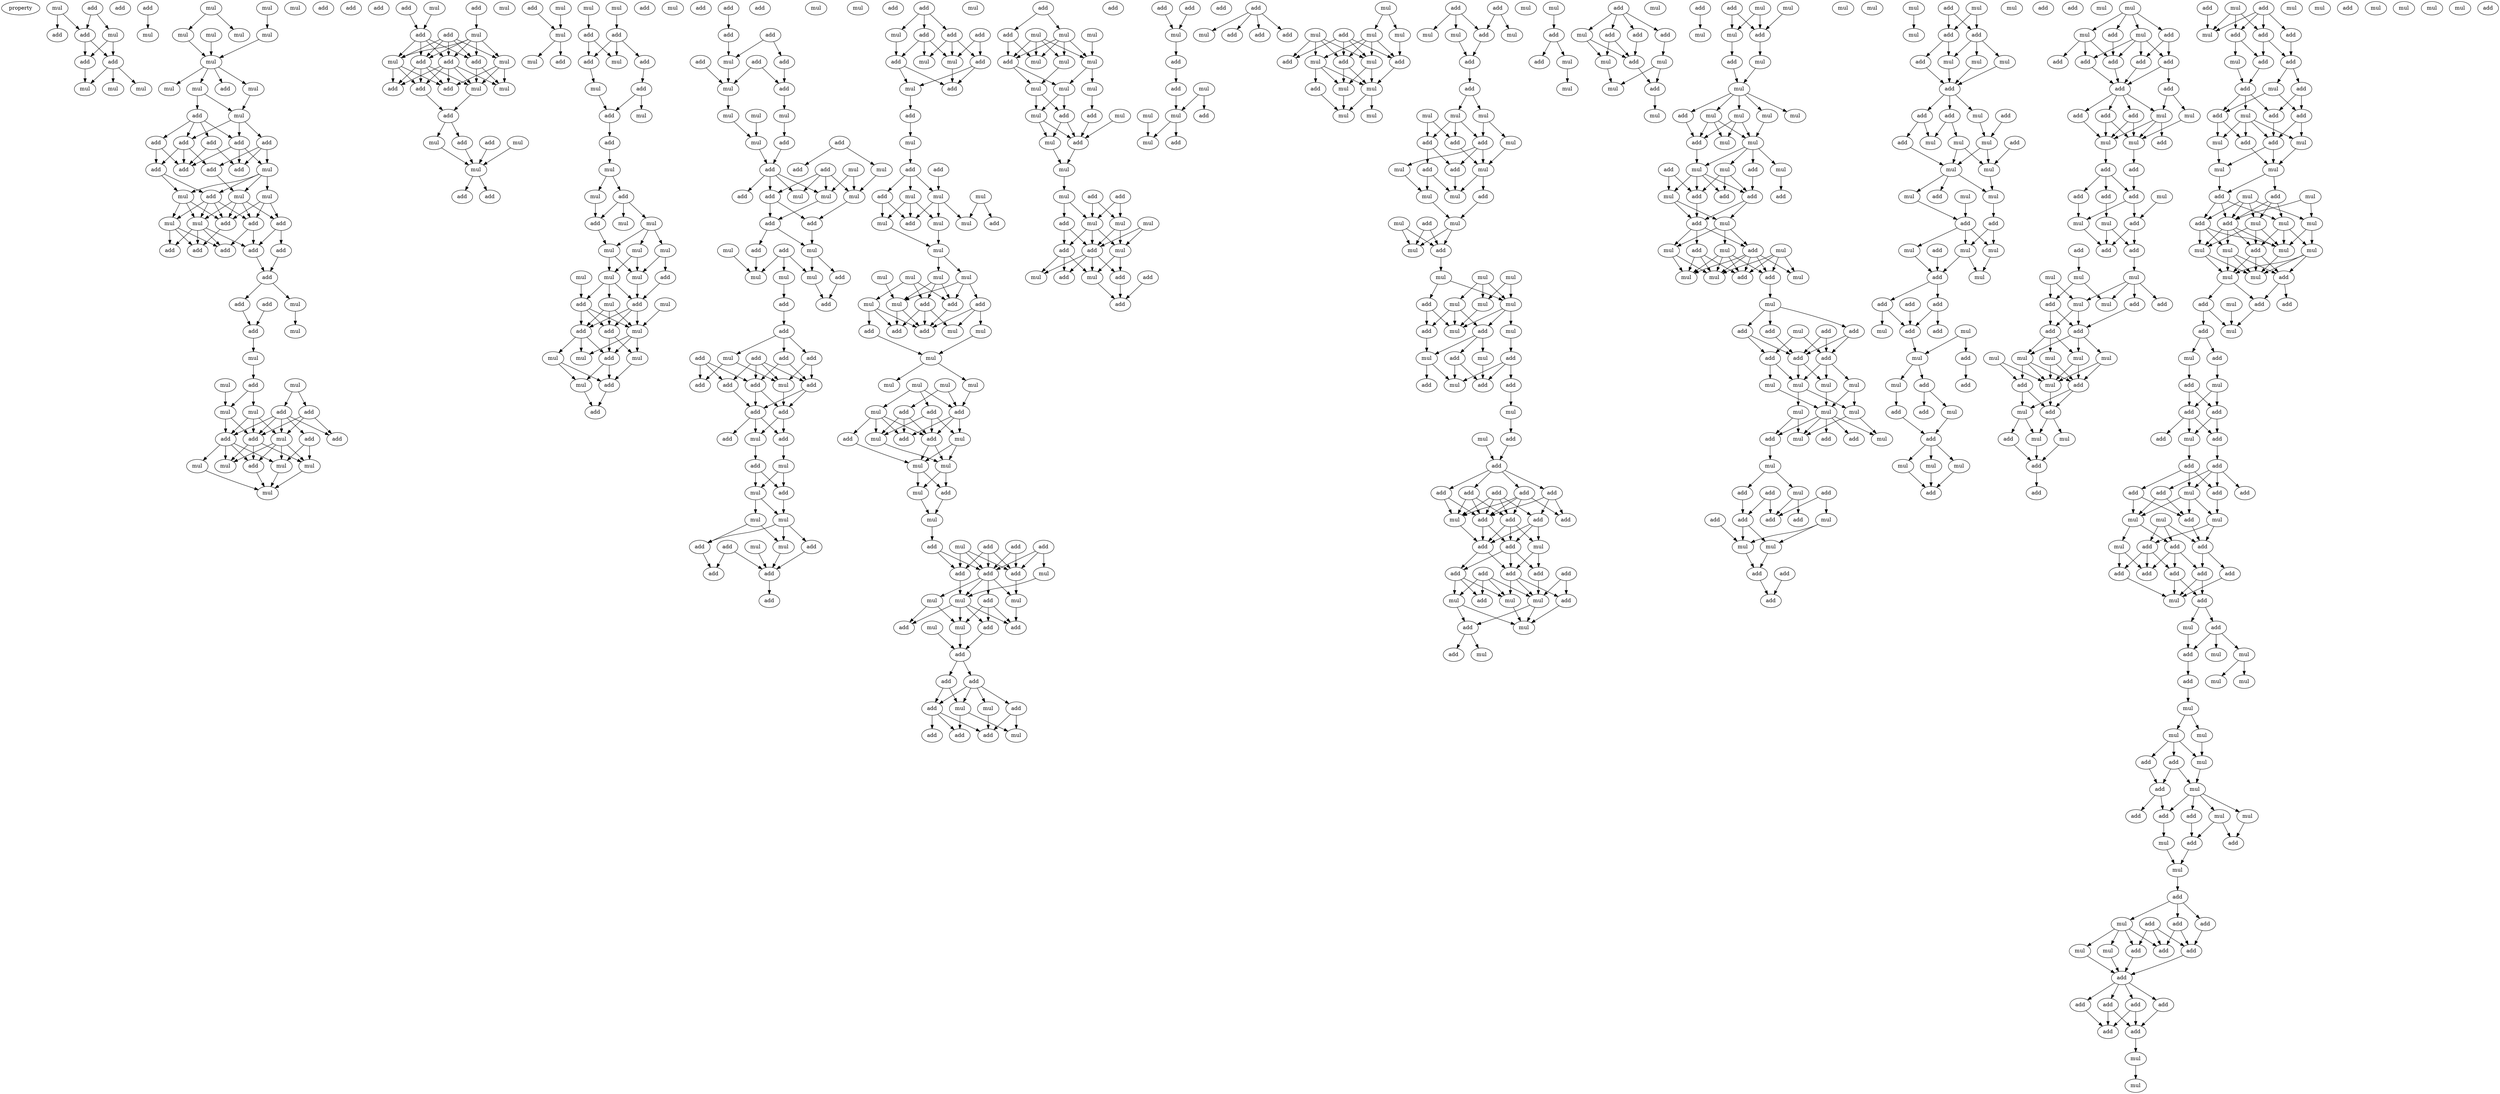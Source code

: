 digraph {
    node [fontcolor=black]
    property [mul=2,lf=1.6]
    0 [ label = mul ];
    1 [ label = add ];
    2 [ label = add ];
    3 [ label = mul ];
    4 [ label = add ];
    5 [ label = add ];
    6 [ label = add ];
    7 [ label = mul ];
    8 [ label = add ];
    9 [ label = mul ];
    10 [ label = mul ];
    11 [ label = add ];
    12 [ label = mul ];
    13 [ label = mul ];
    14 [ label = mul ];
    15 [ label = mul ];
    16 [ label = mul ];
    17 [ label = mul ];
    18 [ label = mul ];
    19 [ label = mul ];
    20 [ label = mul ];
    21 [ label = mul ];
    22 [ label = mul ];
    23 [ label = add ];
    24 [ label = mul ];
    25 [ label = mul ];
    26 [ label = add ];
    27 [ label = add ];
    28 [ label = add ];
    29 [ label = add ];
    30 [ label = add ];
    31 [ label = add ];
    32 [ label = add ];
    33 [ label = add ];
    34 [ label = add ];
    35 [ label = mul ];
    36 [ label = add ];
    37 [ label = mul ];
    38 [ label = mul ];
    39 [ label = add ];
    40 [ label = mul ];
    41 [ label = mul ];
    42 [ label = add ];
    43 [ label = mul ];
    44 [ label = add ];
    45 [ label = add ];
    46 [ label = add ];
    47 [ label = add ];
    48 [ label = add ];
    49 [ label = add ];
    50 [ label = add ];
    51 [ label = add ];
    52 [ label = mul ];
    53 [ label = add ];
    54 [ label = add ];
    55 [ label = mul ];
    56 [ label = add ];
    57 [ label = mul ];
    58 [ label = add ];
    59 [ label = mul ];
    60 [ label = add ];
    61 [ label = add ];
    62 [ label = mul ];
    63 [ label = add ];
    64 [ label = mul ];
    65 [ label = add ];
    66 [ label = mul ];
    67 [ label = mul ];
    68 [ label = add ];
    69 [ label = add ];
    70 [ label = add ];
    71 [ label = add ];
    72 [ label = mul ];
    73 [ label = mul ];
    74 [ label = mul ];
    75 [ label = mul ];
    76 [ label = add ];
    77 [ label = add ];
    78 [ label = mul ];
    79 [ label = mul ];
    80 [ label = add ];
    81 [ label = add ];
    82 [ label = add ];
    83 [ label = add ];
    84 [ label = mul ];
    85 [ label = add ];
    86 [ label = add ];
    87 [ label = mul ];
    88 [ label = add ];
    89 [ label = mul ];
    90 [ label = add ];
    91 [ label = add ];
    92 [ label = add ];
    93 [ label = mul ];
    94 [ label = mul ];
    95 [ label = add ];
    96 [ label = mul ];
    97 [ label = mul ];
    98 [ label = add ];
    99 [ label = add ];
    100 [ label = mul ];
    101 [ label = mul ];
    102 [ label = add ];
    103 [ label = add ];
    104 [ label = mul ];
    105 [ label = add ];
    106 [ label = mul ];
    107 [ label = mul ];
    108 [ label = mul ];
    109 [ label = mul ];
    110 [ label = add ];
    111 [ label = add ];
    112 [ label = add ];
    113 [ label = add ];
    114 [ label = mul ];
    115 [ label = add ];
    116 [ label = add ];
    117 [ label = mul ];
    118 [ label = add ];
    119 [ label = add ];
    120 [ label = mul ];
    121 [ label = mul ];
    122 [ label = add ];
    123 [ label = mul ];
    124 [ label = add ];
    125 [ label = mul ];
    126 [ label = add ];
    127 [ label = add ];
    128 [ label = mul ];
    129 [ label = mul ];
    130 [ label = mul ];
    131 [ label = mul ];
    132 [ label = mul ];
    133 [ label = mul ];
    134 [ label = mul ];
    135 [ label = add ];
    136 [ label = mul ];
    137 [ label = add ];
    138 [ label = mul ];
    139 [ label = mul ];
    140 [ label = add ];
    141 [ label = add ];
    142 [ label = add ];
    143 [ label = mul ];
    144 [ label = mul ];
    145 [ label = add ];
    146 [ label = mul ];
    147 [ label = mul ];
    148 [ label = mul ];
    149 [ label = add ];
    150 [ label = add ];
    151 [ label = add ];
    152 [ label = add ];
    153 [ label = add ];
    154 [ label = add ];
    155 [ label = add ];
    156 [ label = add ];
    157 [ label = add ];
    158 [ label = mul ];
    159 [ label = mul ];
    160 [ label = add ];
    161 [ label = mul ];
    162 [ label = mul ];
    163 [ label = mul ];
    164 [ label = mul ];
    165 [ label = add ];
    166 [ label = add ];
    167 [ label = mul ];
    168 [ label = add ];
    169 [ label = add ];
    170 [ label = add ];
    171 [ label = mul ];
    172 [ label = add ];
    173 [ label = add ];
    174 [ label = mul ];
    175 [ label = mul ];
    176 [ label = mul ];
    177 [ label = add ];
    178 [ label = add ];
    179 [ label = mul ];
    180 [ label = add ];
    181 [ label = mul ];
    182 [ label = add ];
    183 [ label = mul ];
    184 [ label = mul ];
    185 [ label = mul ];
    186 [ label = add ];
    187 [ label = add ];
    188 [ label = add ];
    189 [ label = add ];
    190 [ label = mul ];
    191 [ label = add ];
    192 [ label = add ];
    193 [ label = add ];
    194 [ label = add ];
    195 [ label = add ];
    196 [ label = add ];
    197 [ label = add ];
    198 [ label = mul ];
    199 [ label = add ];
    200 [ label = add ];
    201 [ label = add ];
    202 [ label = add ];
    203 [ label = add ];
    204 [ label = mul ];
    205 [ label = mul ];
    206 [ label = add ];
    207 [ label = mul ];
    208 [ label = add ];
    209 [ label = mul ];
    210 [ label = mul ];
    211 [ label = mul ];
    212 [ label = add ];
    213 [ label = mul ];
    214 [ label = mul ];
    215 [ label = add ];
    216 [ label = add ];
    217 [ label = add ];
    218 [ label = add ];
    219 [ label = add ];
    220 [ label = mul ];
    221 [ label = add ];
    222 [ label = add ];
    223 [ label = add ];
    224 [ label = add ];
    225 [ label = mul ];
    226 [ label = add ];
    227 [ label = mul ];
    228 [ label = mul ];
    229 [ label = add ];
    230 [ label = add ];
    231 [ label = add ];
    232 [ label = mul ];
    233 [ label = add ];
    234 [ label = mul ];
    235 [ label = add ];
    236 [ label = add ];
    237 [ label = add ];
    238 [ label = mul ];
    239 [ label = mul ];
    240 [ label = mul ];
    241 [ label = mul ];
    242 [ label = mul ];
    243 [ label = add ];
    244 [ label = mul ];
    245 [ label = add ];
    246 [ label = mul ];
    247 [ label = mul ];
    248 [ label = mul ];
    249 [ label = mul ];
    250 [ label = mul ];
    251 [ label = mul ];
    252 [ label = mul ];
    253 [ label = add ];
    254 [ label = add ];
    255 [ label = add ];
    256 [ label = mul ];
    257 [ label = add ];
    258 [ label = add ];
    259 [ label = add ];
    260 [ label = mul ];
    261 [ label = mul ];
    262 [ label = mul ];
    263 [ label = mul ];
    264 [ label = mul ];
    265 [ label = mul ];
    266 [ label = mul ];
    267 [ label = add ];
    268 [ label = add ];
    269 [ label = add ];
    270 [ label = add ];
    271 [ label = add ];
    272 [ label = mul ];
    273 [ label = mul ];
    274 [ label = add ];
    275 [ label = mul ];
    276 [ label = mul ];
    277 [ label = add ];
    278 [ label = mul ];
    279 [ label = mul ];
    280 [ label = mul ];
    281 [ label = add ];
    282 [ label = add ];
    283 [ label = add ];
    284 [ label = add ];
    285 [ label = mul ];
    286 [ label = add ];
    287 [ label = mul ];
    288 [ label = add ];
    289 [ label = add ];
    290 [ label = mul ];
    291 [ label = add ];
    292 [ label = mul ];
    293 [ label = mul ];
    294 [ label = mul ];
    295 [ label = add ];
    296 [ label = mul ];
    297 [ label = add ];
    298 [ label = add ];
    299 [ label = add ];
    300 [ label = add ];
    301 [ label = add ];
    302 [ label = mul ];
    303 [ label = mul ];
    304 [ label = add ];
    305 [ label = add ];
    306 [ label = add ];
    307 [ label = add ];
    308 [ label = mul ];
    309 [ label = add ];
    310 [ label = add ];
    311 [ label = mul ];
    312 [ label = mul ];
    313 [ label = add ];
    314 [ label = mul ];
    315 [ label = mul ];
    316 [ label = add ];
    317 [ label = mul ];
    318 [ label = mul ];
    319 [ label = mul ];
    320 [ label = mul ];
    321 [ label = mul ];
    322 [ label = add ];
    323 [ label = add ];
    324 [ label = mul ];
    325 [ label = mul ];
    326 [ label = add ];
    327 [ label = mul ];
    328 [ label = add ];
    329 [ label = mul ];
    330 [ label = add ];
    331 [ label = mul ];
    332 [ label = add ];
    333 [ label = mul ];
    334 [ label = add ];
    335 [ label = mul ];
    336 [ label = mul ];
    337 [ label = mul ];
    338 [ label = add ];
    339 [ label = add ];
    340 [ label = mul ];
    341 [ label = add ];
    342 [ label = add ];
    343 [ label = add ];
    344 [ label = mul ];
    345 [ label = add ];
    346 [ label = add ];
    347 [ label = add ];
    348 [ label = mul ];
    349 [ label = add ];
    350 [ label = add ];
    351 [ label = mul ];
    352 [ label = mul ];
    353 [ label = add ];
    354 [ label = mul ];
    355 [ label = mul ];
    356 [ label = add ];
    357 [ label = add ];
    358 [ label = add ];
    359 [ label = mul ];
    360 [ label = add ];
    361 [ label = add ];
    362 [ label = add ];
    363 [ label = mul ];
    364 [ label = mul ];
    365 [ label = mul ];
    366 [ label = add ];
    367 [ label = mul ];
    368 [ label = mul ];
    369 [ label = add ];
    370 [ label = add ];
    371 [ label = add ];
    372 [ label = mul ];
    373 [ label = add ];
    374 [ label = mul ];
    375 [ label = mul ];
    376 [ label = mul ];
    377 [ label = mul ];
    378 [ label = add ];
    379 [ label = add ];
    380 [ label = mul ];
    381 [ label = mul ];
    382 [ label = mul ];
    383 [ label = add ];
    384 [ label = add ];
    385 [ label = add ];
    386 [ label = mul ];
    387 [ label = mul ];
    388 [ label = mul ];
    389 [ label = mul ];
    390 [ label = add ];
    391 [ label = add ];
    392 [ label = add ];
    393 [ label = add ];
    394 [ label = mul ];
    395 [ label = add ];
    396 [ label = mul ];
    397 [ label = add ];
    398 [ label = mul ];
    399 [ label = mul ];
    400 [ label = mul ];
    401 [ label = mul ];
    402 [ label = add ];
    403 [ label = mul ];
    404 [ label = add ];
    405 [ label = mul ];
    406 [ label = mul ];
    407 [ label = mul ];
    408 [ label = mul ];
    409 [ label = mul ];
    410 [ label = add ];
    411 [ label = mul ];
    412 [ label = mul ];
    413 [ label = mul ];
    414 [ label = add ];
    415 [ label = add ];
    416 [ label = add ];
    417 [ label = mul ];
    418 [ label = add ];
    419 [ label = mul ];
    420 [ label = add ];
    421 [ label = add ];
    422 [ label = add ];
    423 [ label = mul ];
    424 [ label = mul ];
    425 [ label = mul ];
    426 [ label = mul ];
    427 [ label = add ];
    428 [ label = add ];
    429 [ label = add ];
    430 [ label = add ];
    431 [ label = add ];
    432 [ label = add ];
    433 [ label = add ];
    434 [ label = add ];
    435 [ label = add ];
    436 [ label = add ];
    437 [ label = add ];
    438 [ label = mul ];
    439 [ label = add ];
    440 [ label = add ];
    441 [ label = mul ];
    442 [ label = add ];
    443 [ label = add ];
    444 [ label = add ];
    445 [ label = add ];
    446 [ label = add ];
    447 [ label = add ];
    448 [ label = add ];
    449 [ label = mul ];
    450 [ label = mul ];
    451 [ label = mul ];
    452 [ label = add ];
    453 [ label = mul ];
    454 [ label = add ];
    455 [ label = mul ];
    456 [ label = mul ];
    457 [ label = add ];
    458 [ label = add ];
    459 [ label = mul ];
    460 [ label = add ];
    461 [ label = mul ];
    462 [ label = mul ];
    463 [ label = add ];
    464 [ label = add ];
    465 [ label = add ];
    466 [ label = mul ];
    467 [ label = mul ];
    468 [ label = add ];
    469 [ label = mul ];
    470 [ label = add ];
    471 [ label = mul ];
    472 [ label = mul ];
    473 [ label = add ];
    474 [ label = mul ];
    475 [ label = mul ];
    476 [ label = mul ];
    477 [ label = add ];
    478 [ label = mul ];
    479 [ label = add ];
    480 [ label = add ];
    481 [ label = mul ];
    482 [ label = mul ];
    483 [ label = mul ];
    484 [ label = mul ];
    485 [ label = mul ];
    486 [ label = add ];
    487 [ label = mul ];
    488 [ label = mul ];
    489 [ label = add ];
    490 [ label = mul ];
    491 [ label = mul ];
    492 [ label = mul ];
    493 [ label = mul ];
    494 [ label = add ];
    495 [ label = add ];
    496 [ label = add ];
    497 [ label = add ];
    498 [ label = add ];
    499 [ label = mul ];
    500 [ label = add ];
    501 [ label = add ];
    502 [ label = mul ];
    503 [ label = add ];
    504 [ label = mul ];
    505 [ label = mul ];
    506 [ label = mul ];
    507 [ label = add ];
    508 [ label = mul ];
    509 [ label = add ];
    510 [ label = add ];
    511 [ label = mul ];
    512 [ label = mul ];
    513 [ label = mul ];
    514 [ label = add ];
    515 [ label = add ];
    516 [ label = mul ];
    517 [ label = add ];
    518 [ label = add ];
    519 [ label = add ];
    520 [ label = add ];
    521 [ label = add ];
    522 [ label = mul ];
    523 [ label = mul ];
    524 [ label = mul ];
    525 [ label = mul ];
    526 [ label = mul ];
    527 [ label = mul ];
    528 [ label = mul ];
    529 [ label = add ];
    530 [ label = add ];
    531 [ label = mul ];
    532 [ label = mul ];
    533 [ label = add ];
    534 [ label = mul ];
    535 [ label = add ];
    536 [ label = add ];
    537 [ label = mul ];
    538 [ label = add ];
    539 [ label = mul ];
    540 [ label = add ];
    541 [ label = mul ];
    542 [ label = add ];
    543 [ label = add ];
    544 [ label = add ];
    545 [ label = mul ];
    546 [ label = mul ];
    547 [ label = add ];
    548 [ label = add ];
    549 [ label = add ];
    550 [ label = mul ];
    551 [ label = mul ];
    552 [ label = mul ];
    553 [ label = add ];
    554 [ label = mul ];
    555 [ label = add ];
    556 [ label = add ];
    557 [ label = add ];
    558 [ label = mul ];
    559 [ label = mul ];
    560 [ label = mul ];
    561 [ label = add ];
    562 [ label = add ];
    563 [ label = mul ];
    564 [ label = add ];
    565 [ label = add ];
    566 [ label = mul ];
    567 [ label = mul ];
    568 [ label = mul ];
    569 [ label = add ];
    570 [ label = add ];
    571 [ label = mul ];
    572 [ label = mul ];
    573 [ label = mul ];
    574 [ label = mul ];
    575 [ label = mul ];
    576 [ label = add ];
    577 [ label = mul ];
    578 [ label = add ];
    579 [ label = add ];
    580 [ label = mul ];
    581 [ label = mul ];
    582 [ label = mul ];
    583 [ label = add ];
    584 [ label = add ];
    585 [ label = mul ];
    586 [ label = add ];
    587 [ label = add ];
    588 [ label = add ];
    589 [ label = add ];
    590 [ label = add ];
    591 [ label = add ];
    592 [ label = add ];
    593 [ label = mul ];
    594 [ label = mul ];
    595 [ label = add ];
    596 [ label = mul ];
    597 [ label = mul ];
    598 [ label = add ];
    599 [ label = add ];
    600 [ label = add ];
    601 [ label = add ];
    602 [ label = mul ];
    603 [ label = mul ];
    604 [ label = add ];
    605 [ label = mul ];
    606 [ label = mul ];
    607 [ label = mul ];
    608 [ label = add ];
    609 [ label = mul ];
    610 [ label = mul ];
    611 [ label = mul ];
    612 [ label = add ];
    613 [ label = add ];
    614 [ label = add ];
    615 [ label = add ];
    616 [ label = add ];
    617 [ label = add ];
    618 [ label = add ];
    619 [ label = add ];
    620 [ label = add ];
    621 [ label = add ];
    622 [ label = mul ];
    623 [ label = add ];
    624 [ label = mul ];
    625 [ label = add ];
    626 [ label = mul ];
    627 [ label = add ];
    628 [ label = mul ];
    629 [ label = add ];
    630 [ label = add ];
    631 [ label = add ];
    632 [ label = add ];
    633 [ label = mul ];
    634 [ label = add ];
    635 [ label = add ];
    636 [ label = mul ];
    637 [ label = mul ];
    638 [ label = add ];
    639 [ label = add ];
    640 [ label = add ];
    641 [ label = mul ];
    642 [ label = mul ];
    643 [ label = mul ];
    644 [ label = add ];
    645 [ label = add ];
    646 [ label = add ];
    647 [ label = mul ];
    648 [ label = mul ];
    649 [ label = add ];
    650 [ label = add ];
    651 [ label = mul ];
    652 [ label = mul ];
    653 [ label = mul ];
    654 [ label = mul ];
    655 [ label = mul ];
    656 [ label = add ];
    657 [ label = mul ];
    658 [ label = add ];
    659 [ label = mul ];
    660 [ label = add ];
    661 [ label = mul ];
    662 [ label = add ];
    663 [ label = mul ];
    664 [ label = add ];
    665 [ label = add ];
    666 [ label = mul ];
    667 [ label = add ];
    668 [ label = add ];
    669 [ label = mul ];
    670 [ label = add ];
    671 [ label = add ];
    672 [ label = add ];
    673 [ label = add ];
    674 [ label = mul ];
    675 [ label = add ];
    676 [ label = add ];
    677 [ label = mul ];
    678 [ label = add ];
    679 [ label = mul ];
    680 [ label = add ];
    681 [ label = add ];
    682 [ label = add ];
    683 [ label = mul ];
    684 [ label = add ];
    685 [ label = mul ];
    686 [ label = add ];
    687 [ label = mul ];
    688 [ label = mul ];
    689 [ label = mul ];
    690 [ label = add ];
    691 [ label = mul ];
    692 [ label = add ];
    693 [ label = add ];
    694 [ label = mul ];
    695 [ label = mul ];
    696 [ label = add ];
    697 [ label = mul ];
    698 [ label = mul ];
    699 [ label = mul ];
    700 [ label = add ];
    701 [ label = mul ];
    702 [ label = mul ];
    703 [ label = mul ];
    704 [ label = add ];
    705 [ label = mul ];
    706 [ label = add ];
    707 [ label = mul ];
    708 [ label = add ];
    709 [ label = add ];
    710 [ label = mul ];
    711 [ label = mul ];
    712 [ label = add ];
    713 [ label = mul ];
    714 [ label = mul ];
    715 [ label = add ];
    716 [ label = add ];
    717 [ label = mul ];
    718 [ label = add ];
    719 [ label = add ];
    720 [ label = add ];
    721 [ label = mul ];
    722 [ label = add ];
    723 [ label = add ];
    724 [ label = add ];
    725 [ label = mul ];
    726 [ label = add ];
    727 [ label = add ];
    728 [ label = add ];
    729 [ label = add ];
    730 [ label = mul ];
    731 [ label = mul ];
    732 [ label = mul ];
    733 [ label = add ];
    734 [ label = add ];
    735 [ label = add ];
    736 [ label = mul ];
    737 [ label = add ];
    738 [ label = add ];
    739 [ label = add ];
    740 [ label = add ];
    741 [ label = add ];
    742 [ label = add ];
    743 [ label = add ];
    744 [ label = mul ];
    745 [ label = mul ];
    746 [ label = add ];
    747 [ label = add ];
    748 [ label = add ];
    749 [ label = mul ];
    750 [ label = mul ];
    751 [ label = mul ];
    752 [ label = mul ];
    753 [ label = add ];
    754 [ label = mul ];
    755 [ label = mul ];
    756 [ label = mul ];
    757 [ label = mul ];
    758 [ label = mul ];
    759 [ label = add ];
    760 [ label = add ];
    761 [ label = mul ];
    762 [ label = mul ];
    763 [ label = add ];
    764 [ label = mul ];
    765 [ label = mul ];
    766 [ label = add ];
    767 [ label = add ];
    768 [ label = add ];
    769 [ label = mul ];
    770 [ label = add ];
    771 [ label = add ];
    772 [ label = mul ];
    773 [ label = mul ];
    774 [ label = add ];
    775 [ label = add ];
    776 [ label = mul ];
    777 [ label = add ];
    778 [ label = add ];
    779 [ label = mul ];
    780 [ label = add ];
    781 [ label = add ];
    782 [ label = mul ];
    783 [ label = add ];
    784 [ label = add ];
    785 [ label = add ];
    786 [ label = add ];
    787 [ label = add ];
    788 [ label = add ];
    789 [ label = mul ];
    790 [ label = add ];
    791 [ label = add ];
    792 [ label = mul ];
    793 [ label = add ];
    794 [ label = mul ];
    0 -> 2 [ name = 0 ];
    0 -> 4 [ name = 1 ];
    1 -> 3 [ name = 2 ];
    1 -> 4 [ name = 3 ];
    3 -> 5 [ name = 4 ];
    3 -> 6 [ name = 5 ];
    4 -> 5 [ name = 6 ];
    4 -> 6 [ name = 7 ];
    5 -> 9 [ name = 8 ];
    6 -> 7 [ name = 9 ];
    6 -> 9 [ name = 10 ];
    6 -> 10 [ name = 11 ];
    11 -> 14 [ name = 12 ];
    12 -> 17 [ name = 13 ];
    13 -> 16 [ name = 14 ];
    13 -> 18 [ name = 15 ];
    15 -> 19 [ name = 16 ];
    16 -> 19 [ name = 17 ];
    17 -> 19 [ name = 18 ];
    19 -> 21 [ name = 19 ];
    19 -> 22 [ name = 20 ];
    19 -> 23 [ name = 21 ];
    19 -> 24 [ name = 22 ];
    22 -> 25 [ name = 23 ];
    22 -> 26 [ name = 24 ];
    24 -> 25 [ name = 25 ];
    25 -> 27 [ name = 26 ];
    25 -> 28 [ name = 27 ];
    25 -> 30 [ name = 28 ];
    26 -> 27 [ name = 29 ];
    26 -> 28 [ name = 30 ];
    26 -> 29 [ name = 31 ];
    26 -> 31 [ name = 32 ];
    27 -> 33 [ name = 33 ];
    27 -> 34 [ name = 34 ];
    27 -> 36 [ name = 35 ];
    28 -> 32 [ name = 36 ];
    28 -> 35 [ name = 37 ];
    28 -> 36 [ name = 38 ];
    29 -> 34 [ name = 39 ];
    29 -> 36 [ name = 40 ];
    30 -> 32 [ name = 41 ];
    30 -> 33 [ name = 42 ];
    30 -> 35 [ name = 43 ];
    31 -> 32 [ name = 44 ];
    31 -> 36 [ name = 45 ];
    33 -> 38 [ name = 46 ];
    34 -> 39 [ name = 47 ];
    34 -> 40 [ name = 48 ];
    35 -> 37 [ name = 49 ];
    35 -> 38 [ name = 50 ];
    35 -> 39 [ name = 51 ];
    35 -> 40 [ name = 52 ];
    37 -> 42 [ name = 53 ];
    37 -> 44 [ name = 54 ];
    37 -> 45 [ name = 55 ];
    38 -> 42 [ name = 56 ];
    38 -> 43 [ name = 57 ];
    38 -> 44 [ name = 58 ];
    38 -> 45 [ name = 59 ];
    39 -> 41 [ name = 60 ];
    39 -> 42 [ name = 61 ];
    39 -> 43 [ name = 62 ];
    39 -> 45 [ name = 63 ];
    40 -> 41 [ name = 64 ];
    40 -> 42 [ name = 65 ];
    40 -> 43 [ name = 66 ];
    41 -> 46 [ name = 67 ];
    41 -> 47 [ name = 68 ];
    41 -> 50 [ name = 69 ];
    42 -> 47 [ name = 70 ];
    43 -> 46 [ name = 71 ];
    43 -> 47 [ name = 72 ];
    43 -> 49 [ name = 73 ];
    43 -> 50 [ name = 74 ];
    44 -> 48 [ name = 75 ];
    44 -> 49 [ name = 76 ];
    45 -> 49 [ name = 77 ];
    45 -> 50 [ name = 78 ];
    48 -> 51 [ name = 79 ];
    49 -> 51 [ name = 80 ];
    51 -> 52 [ name = 81 ];
    51 -> 53 [ name = 82 ];
    52 -> 55 [ name = 83 ];
    53 -> 56 [ name = 84 ];
    54 -> 56 [ name = 85 ];
    56 -> 57 [ name = 86 ];
    57 -> 58 [ name = 87 ];
    58 -> 64 [ name = 88 ];
    58 -> 66 [ name = 89 ];
    59 -> 66 [ name = 90 ];
    62 -> 63 [ name = 91 ];
    62 -> 65 [ name = 92 ];
    63 -> 67 [ name = 93 ];
    63 -> 68 [ name = 94 ];
    63 -> 69 [ name = 95 ];
    63 -> 70 [ name = 96 ];
    63 -> 71 [ name = 97 ];
    64 -> 67 [ name = 98 ];
    64 -> 69 [ name = 99 ];
    64 -> 70 [ name = 100 ];
    65 -> 67 [ name = 101 ];
    65 -> 68 [ name = 102 ];
    65 -> 69 [ name = 103 ];
    66 -> 69 [ name = 104 ];
    66 -> 70 [ name = 105 ];
    67 -> 72 [ name = 106 ];
    67 -> 74 [ name = 107 ];
    67 -> 75 [ name = 108 ];
    67 -> 76 [ name = 109 ];
    69 -> 72 [ name = 110 ];
    69 -> 74 [ name = 111 ];
    69 -> 76 [ name = 112 ];
    70 -> 73 [ name = 113 ];
    70 -> 74 [ name = 114 ];
    70 -> 75 [ name = 115 ];
    70 -> 76 [ name = 116 ];
    71 -> 72 [ name = 117 ];
    71 -> 75 [ name = 118 ];
    72 -> 78 [ name = 119 ];
    73 -> 78 [ name = 120 ];
    75 -> 78 [ name = 121 ];
    76 -> 78 [ name = 122 ];
    79 -> 83 [ name = 123 ];
    80 -> 83 [ name = 124 ];
    81 -> 84 [ name = 125 ];
    82 -> 85 [ name = 126 ];
    82 -> 86 [ name = 127 ];
    82 -> 87 [ name = 128 ];
    82 -> 88 [ name = 129 ];
    82 -> 89 [ name = 130 ];
    83 -> 85 [ name = 131 ];
    83 -> 86 [ name = 132 ];
    83 -> 87 [ name = 133 ];
    83 -> 88 [ name = 134 ];
    84 -> 85 [ name = 135 ];
    84 -> 86 [ name = 136 ];
    84 -> 87 [ name = 137 ];
    84 -> 88 [ name = 138 ];
    84 -> 89 [ name = 139 ];
    85 -> 90 [ name = 140 ];
    85 -> 91 [ name = 141 ];
    85 -> 92 [ name = 142 ];
    85 -> 94 [ name = 143 ];
    86 -> 93 [ name = 144 ];
    86 -> 94 [ name = 145 ];
    87 -> 90 [ name = 146 ];
    87 -> 91 [ name = 147 ];
    87 -> 92 [ name = 148 ];
    88 -> 90 [ name = 149 ];
    88 -> 91 [ name = 150 ];
    88 -> 92 [ name = 151 ];
    88 -> 93 [ name = 152 ];
    88 -> 94 [ name = 153 ];
    89 -> 90 [ name = 154 ];
    89 -> 93 [ name = 155 ];
    89 -> 94 [ name = 156 ];
    91 -> 95 [ name = 157 ];
    94 -> 95 [ name = 158 ];
    95 -> 97 [ name = 159 ];
    95 -> 98 [ name = 160 ];
    97 -> 101 [ name = 161 ];
    98 -> 101 [ name = 162 ];
    99 -> 101 [ name = 163 ];
    100 -> 101 [ name = 164 ];
    101 -> 102 [ name = 165 ];
    101 -> 105 [ name = 166 ];
    103 -> 106 [ name = 167 ];
    104 -> 106 [ name = 168 ];
    106 -> 109 [ name = 169 ];
    106 -> 110 [ name = 170 ];
    107 -> 113 [ name = 171 ];
    108 -> 112 [ name = 172 ];
    112 -> 114 [ name = 173 ];
    112 -> 115 [ name = 174 ];
    112 -> 116 [ name = 175 ];
    113 -> 114 [ name = 176 ];
    113 -> 116 [ name = 177 ];
    115 -> 118 [ name = 178 ];
    116 -> 117 [ name = 179 ];
    117 -> 119 [ name = 180 ];
    118 -> 119 [ name = 181 ];
    118 -> 121 [ name = 182 ];
    119 -> 122 [ name = 183 ];
    122 -> 123 [ name = 184 ];
    123 -> 124 [ name = 185 ];
    123 -> 125 [ name = 186 ];
    124 -> 127 [ name = 187 ];
    124 -> 128 [ name = 188 ];
    124 -> 129 [ name = 189 ];
    125 -> 127 [ name = 190 ];
    127 -> 131 [ name = 191 ];
    129 -> 130 [ name = 192 ];
    129 -> 131 [ name = 193 ];
    129 -> 132 [ name = 194 ];
    130 -> 134 [ name = 195 ];
    130 -> 135 [ name = 196 ];
    131 -> 134 [ name = 197 ];
    131 -> 136 [ name = 198 ];
    132 -> 134 [ name = 199 ];
    132 -> 136 [ name = 200 ];
    133 -> 137 [ name = 201 ];
    134 -> 140 [ name = 202 ];
    135 -> 140 [ name = 203 ];
    136 -> 137 [ name = 204 ];
    136 -> 139 [ name = 205 ];
    136 -> 140 [ name = 206 ];
    137 -> 141 [ name = 207 ];
    137 -> 142 [ name = 208 ];
    137 -> 143 [ name = 209 ];
    138 -> 143 [ name = 210 ];
    139 -> 141 [ name = 211 ];
    139 -> 142 [ name = 212 ];
    139 -> 143 [ name = 213 ];
    140 -> 141 [ name = 214 ];
    140 -> 142 [ name = 215 ];
    140 -> 143 [ name = 216 ];
    141 -> 144 [ name = 217 ];
    141 -> 145 [ name = 218 ];
    142 -> 145 [ name = 219 ];
    142 -> 146 [ name = 220 ];
    142 -> 147 [ name = 221 ];
    143 -> 144 [ name = 222 ];
    143 -> 145 [ name = 223 ];
    143 -> 146 [ name = 224 ];
    144 -> 149 [ name = 225 ];
    145 -> 148 [ name = 226 ];
    145 -> 149 [ name = 227 ];
    147 -> 148 [ name = 228 ];
    147 -> 149 [ name = 229 ];
    148 -> 150 [ name = 230 ];
    149 -> 150 [ name = 231 ];
    151 -> 152 [ name = 232 ];
    152 -> 158 [ name = 233 ];
    153 -> 155 [ name = 234 ];
    153 -> 158 [ name = 235 ];
    155 -> 160 [ name = 236 ];
    156 -> 159 [ name = 237 ];
    157 -> 159 [ name = 238 ];
    157 -> 160 [ name = 239 ];
    158 -> 159 [ name = 240 ];
    159 -> 163 [ name = 241 ];
    160 -> 162 [ name = 242 ];
    161 -> 164 [ name = 243 ];
    162 -> 165 [ name = 244 ];
    163 -> 164 [ name = 245 ];
    164 -> 169 [ name = 246 ];
    165 -> 169 [ name = 247 ];
    166 -> 168 [ name = 248 ];
    166 -> 171 [ name = 249 ];
    167 -> 174 [ name = 250 ];
    167 -> 175 [ name = 251 ];
    169 -> 172 [ name = 252 ];
    169 -> 173 [ name = 253 ];
    169 -> 174 [ name = 254 ];
    169 -> 176 [ name = 255 ];
    170 -> 172 [ name = 256 ];
    170 -> 174 [ name = 257 ];
    170 -> 175 [ name = 258 ];
    170 -> 176 [ name = 259 ];
    171 -> 175 [ name = 260 ];
    172 -> 177 [ name = 261 ];
    172 -> 178 [ name = 262 ];
    174 -> 178 [ name = 263 ];
    175 -> 177 [ name = 264 ];
    177 -> 181 [ name = 265 ];
    178 -> 181 [ name = 266 ];
    178 -> 182 [ name = 267 ];
    179 -> 183 [ name = 268 ];
    180 -> 183 [ name = 269 ];
    180 -> 184 [ name = 270 ];
    180 -> 185 [ name = 271 ];
    181 -> 185 [ name = 272 ];
    181 -> 186 [ name = 273 ];
    182 -> 183 [ name = 274 ];
    184 -> 187 [ name = 275 ];
    185 -> 188 [ name = 276 ];
    186 -> 188 [ name = 277 ];
    187 -> 189 [ name = 278 ];
    189 -> 190 [ name = 279 ];
    189 -> 193 [ name = 280 ];
    189 -> 194 [ name = 281 ];
    190 -> 195 [ name = 282 ];
    190 -> 198 [ name = 283 ];
    191 -> 195 [ name = 284 ];
    191 -> 196 [ name = 285 ];
    191 -> 199 [ name = 286 ];
    192 -> 196 [ name = 287 ];
    192 -> 197 [ name = 288 ];
    192 -> 198 [ name = 289 ];
    192 -> 199 [ name = 290 ];
    193 -> 197 [ name = 291 ];
    193 -> 199 [ name = 292 ];
    194 -> 197 [ name = 293 ];
    194 -> 198 [ name = 294 ];
    196 -> 200 [ name = 295 ];
    197 -> 200 [ name = 296 ];
    197 -> 201 [ name = 297 ];
    198 -> 201 [ name = 298 ];
    199 -> 200 [ name = 299 ];
    199 -> 201 [ name = 300 ];
    200 -> 202 [ name = 301 ];
    200 -> 203 [ name = 302 ];
    200 -> 205 [ name = 303 ];
    201 -> 202 [ name = 304 ];
    201 -> 205 [ name = 305 ];
    202 -> 207 [ name = 306 ];
    205 -> 206 [ name = 307 ];
    206 -> 208 [ name = 308 ];
    206 -> 209 [ name = 309 ];
    207 -> 208 [ name = 310 ];
    207 -> 209 [ name = 311 ];
    208 -> 211 [ name = 312 ];
    209 -> 210 [ name = 313 ];
    209 -> 211 [ name = 314 ];
    210 -> 212 [ name = 315 ];
    210 -> 213 [ name = 316 ];
    211 -> 212 [ name = 317 ];
    211 -> 213 [ name = 318 ];
    211 -> 216 [ name = 319 ];
    212 -> 218 [ name = 320 ];
    213 -> 217 [ name = 321 ];
    214 -> 217 [ name = 322 ];
    215 -> 217 [ name = 323 ];
    215 -> 218 [ name = 324 ];
    216 -> 217 [ name = 325 ];
    217 -> 219 [ name = 326 ];
    222 -> 223 [ name = 327 ];
    222 -> 225 [ name = 328 ];
    222 -> 226 [ name = 329 ];
    223 -> 227 [ name = 330 ];
    223 -> 228 [ name = 331 ];
    223 -> 230 [ name = 332 ];
    224 -> 227 [ name = 333 ];
    224 -> 229 [ name = 334 ];
    225 -> 230 [ name = 335 ];
    226 -> 227 [ name = 336 ];
    226 -> 228 [ name = 337 ];
    226 -> 229 [ name = 338 ];
    227 -> 231 [ name = 339 ];
    229 -> 231 [ name = 340 ];
    229 -> 232 [ name = 341 ];
    230 -> 231 [ name = 342 ];
    230 -> 232 [ name = 343 ];
    232 -> 233 [ name = 344 ];
    233 -> 234 [ name = 345 ];
    234 -> 236 [ name = 346 ];
    235 -> 239 [ name = 347 ];
    236 -> 237 [ name = 348 ];
    236 -> 238 [ name = 349 ];
    236 -> 239 [ name = 350 ];
    237 -> 243 [ name = 351 ];
    237 -> 244 [ name = 352 ];
    238 -> 241 [ name = 353 ];
    238 -> 243 [ name = 354 ];
    238 -> 244 [ name = 355 ];
    239 -> 241 [ name = 356 ];
    239 -> 242 [ name = 357 ];
    239 -> 243 [ name = 358 ];
    240 -> 242 [ name = 359 ];
    240 -> 245 [ name = 360 ];
    241 -> 246 [ name = 361 ];
    244 -> 246 [ name = 362 ];
    246 -> 248 [ name = 363 ];
    246 -> 250 [ name = 364 ];
    247 -> 252 [ name = 365 ];
    248 -> 252 [ name = 366 ];
    248 -> 253 [ name = 367 ];
    248 -> 254 [ name = 368 ];
    249 -> 251 [ name = 369 ];
    249 -> 254 [ name = 370 ];
    249 -> 255 [ name = 371 ];
    250 -> 252 [ name = 372 ];
    250 -> 254 [ name = 373 ];
    250 -> 255 [ name = 374 ];
    251 -> 257 [ name = 375 ];
    251 -> 258 [ name = 376 ];
    251 -> 259 [ name = 377 ];
    252 -> 258 [ name = 378 ];
    252 -> 259 [ name = 379 ];
    253 -> 256 [ name = 380 ];
    253 -> 259 [ name = 381 ];
    253 -> 260 [ name = 382 ];
    254 -> 259 [ name = 383 ];
    255 -> 256 [ name = 384 ];
    255 -> 258 [ name = 385 ];
    255 -> 259 [ name = 386 ];
    257 -> 261 [ name = 387 ];
    260 -> 261 [ name = 388 ];
    261 -> 262 [ name = 389 ];
    261 -> 265 [ name = 390 ];
    263 -> 266 [ name = 391 ];
    263 -> 268 [ name = 392 ];
    263 -> 269 [ name = 393 ];
    264 -> 267 [ name = 394 ];
    264 -> 269 [ name = 395 ];
    265 -> 269 [ name = 396 ];
    266 -> 270 [ name = 397 ];
    266 -> 271 [ name = 398 ];
    266 -> 272 [ name = 399 ];
    266 -> 274 [ name = 400 ];
    267 -> 271 [ name = 401 ];
    267 -> 272 [ name = 402 ];
    267 -> 274 [ name = 403 ];
    268 -> 272 [ name = 404 ];
    268 -> 273 [ name = 405 ];
    268 -> 274 [ name = 406 ];
    269 -> 271 [ name = 407 ];
    269 -> 273 [ name = 408 ];
    269 -> 274 [ name = 409 ];
    270 -> 276 [ name = 410 ];
    272 -> 275 [ name = 411 ];
    273 -> 275 [ name = 412 ];
    273 -> 276 [ name = 413 ];
    274 -> 275 [ name = 414 ];
    274 -> 276 [ name = 415 ];
    275 -> 277 [ name = 416 ];
    275 -> 278 [ name = 417 ];
    276 -> 277 [ name = 418 ];
    276 -> 278 [ name = 419 ];
    277 -> 280 [ name = 420 ];
    278 -> 280 [ name = 421 ];
    280 -> 281 [ name = 422 ];
    281 -> 286 [ name = 423 ];
    281 -> 289 [ name = 424 ];
    282 -> 286 [ name = 425 ];
    282 -> 288 [ name = 426 ];
    282 -> 289 [ name = 427 ];
    283 -> 286 [ name = 428 ];
    283 -> 288 [ name = 429 ];
    284 -> 286 [ name = 430 ];
    284 -> 287 [ name = 431 ];
    284 -> 288 [ name = 432 ];
    285 -> 286 [ name = 433 ];
    285 -> 288 [ name = 434 ];
    285 -> 289 [ name = 435 ];
    286 -> 290 [ name = 436 ];
    286 -> 291 [ name = 437 ];
    286 -> 292 [ name = 438 ];
    286 -> 293 [ name = 439 ];
    287 -> 293 [ name = 440 ];
    288 -> 292 [ name = 441 ];
    289 -> 293 [ name = 442 ];
    290 -> 295 [ name = 443 ];
    290 -> 296 [ name = 444 ];
    291 -> 296 [ name = 445 ];
    291 -> 297 [ name = 446 ];
    291 -> 298 [ name = 447 ];
    292 -> 298 [ name = 448 ];
    293 -> 295 [ name = 449 ];
    293 -> 296 [ name = 450 ];
    293 -> 297 [ name = 451 ];
    293 -> 298 [ name = 452 ];
    294 -> 299 [ name = 453 ];
    296 -> 299 [ name = 454 ];
    297 -> 299 [ name = 455 ];
    299 -> 300 [ name = 456 ];
    299 -> 301 [ name = 457 ];
    300 -> 302 [ name = 458 ];
    300 -> 305 [ name = 459 ];
    301 -> 302 [ name = 460 ];
    301 -> 303 [ name = 461 ];
    301 -> 304 [ name = 462 ];
    301 -> 305 [ name = 463 ];
    302 -> 307 [ name = 464 ];
    302 -> 308 [ name = 465 ];
    303 -> 309 [ name = 466 ];
    304 -> 308 [ name = 467 ];
    304 -> 309 [ name = 468 ];
    305 -> 306 [ name = 469 ];
    305 -> 307 [ name = 470 ];
    305 -> 309 [ name = 471 ];
    310 -> 313 [ name = 472 ];
    310 -> 314 [ name = 473 ];
    311 -> 315 [ name = 474 ];
    312 -> 315 [ name = 475 ];
    312 -> 316 [ name = 476 ];
    312 -> 317 [ name = 477 ];
    312 -> 318 [ name = 478 ];
    313 -> 316 [ name = 479 ];
    313 -> 317 [ name = 480 ];
    314 -> 315 [ name = 481 ];
    314 -> 316 [ name = 482 ];
    314 -> 317 [ name = 483 ];
    314 -> 318 [ name = 484 ];
    315 -> 319 [ name = 485 ];
    315 -> 320 [ name = 486 ];
    316 -> 319 [ name = 487 ];
    316 -> 321 [ name = 488 ];
    318 -> 321 [ name = 489 ];
    319 -> 323 [ name = 490 ];
    319 -> 324 [ name = 491 ];
    320 -> 322 [ name = 492 ];
    321 -> 323 [ name = 493 ];
    321 -> 324 [ name = 494 ];
    322 -> 328 [ name = 495 ];
    323 -> 327 [ name = 496 ];
    323 -> 328 [ name = 497 ];
    324 -> 327 [ name = 498 ];
    324 -> 328 [ name = 499 ];
    325 -> 328 [ name = 500 ];
    327 -> 329 [ name = 501 ];
    328 -> 329 [ name = 502 ];
    329 -> 331 [ name = 503 ];
    330 -> 335 [ name = 504 ];
    330 -> 336 [ name = 505 ];
    331 -> 334 [ name = 506 ];
    331 -> 335 [ name = 507 ];
    332 -> 335 [ name = 508 ];
    332 -> 336 [ name = 509 ];
    333 -> 337 [ name = 510 ];
    333 -> 338 [ name = 511 ];
    334 -> 338 [ name = 512 ];
    334 -> 339 [ name = 513 ];
    335 -> 337 [ name = 514 ];
    335 -> 338 [ name = 515 ];
    335 -> 339 [ name = 516 ];
    336 -> 337 [ name = 517 ];
    336 -> 338 [ name = 518 ];
    337 -> 343 [ name = 519 ];
    337 -> 344 [ name = 520 ];
    338 -> 340 [ name = 521 ];
    338 -> 342 [ name = 522 ];
    338 -> 343 [ name = 523 ];
    338 -> 344 [ name = 524 ];
    339 -> 340 [ name = 525 ];
    339 -> 342 [ name = 526 ];
    339 -> 344 [ name = 527 ];
    341 -> 345 [ name = 528 ];
    343 -> 345 [ name = 529 ];
    344 -> 345 [ name = 530 ];
    346 -> 348 [ name = 531 ];
    347 -> 348 [ name = 532 ];
    348 -> 349 [ name = 533 ];
    349 -> 350 [ name = 534 ];
    350 -> 352 [ name = 535 ];
    351 -> 352 [ name = 536 ];
    351 -> 353 [ name = 537 ];
    352 -> 355 [ name = 538 ];
    352 -> 356 [ name = 539 ];
    354 -> 355 [ name = 540 ];
    358 -> 359 [ name = 541 ];
    358 -> 360 [ name = 542 ];
    358 -> 361 [ name = 543 ];
    358 -> 362 [ name = 544 ];
    363 -> 365 [ name = 545 ];
    363 -> 367 [ name = 546 ];
    364 -> 368 [ name = 547 ];
    364 -> 369 [ name = 548 ];
    364 -> 371 [ name = 549 ];
    364 -> 372 [ name = 550 ];
    365 -> 368 [ name = 551 ];
    365 -> 370 [ name = 552 ];
    365 -> 371 [ name = 553 ];
    365 -> 372 [ name = 554 ];
    366 -> 368 [ name = 555 ];
    366 -> 369 [ name = 556 ];
    366 -> 370 [ name = 557 ];
    366 -> 371 [ name = 558 ];
    367 -> 370 [ name = 559 ];
    368 -> 374 [ name = 560 ];
    368 -> 375 [ name = 561 ];
    370 -> 375 [ name = 562 ];
    371 -> 374 [ name = 563 ];
    371 -> 375 [ name = 564 ];
    372 -> 373 [ name = 565 ];
    372 -> 374 [ name = 566 ];
    372 -> 375 [ name = 567 ];
    373 -> 376 [ name = 568 ];
    374 -> 376 [ name = 569 ];
    375 -> 376 [ name = 570 ];
    375 -> 377 [ name = 571 ];
    378 -> 381 [ name = 572 ];
    378 -> 382 [ name = 573 ];
    378 -> 383 [ name = 574 ];
    379 -> 380 [ name = 575 ];
    379 -> 383 [ name = 576 ];
    382 -> 384 [ name = 577 ];
    383 -> 384 [ name = 578 ];
    384 -> 385 [ name = 579 ];
    385 -> 387 [ name = 580 ];
    385 -> 388 [ name = 581 ];
    386 -> 390 [ name = 582 ];
    386 -> 392 [ name = 583 ];
    387 -> 389 [ name = 584 ];
    387 -> 391 [ name = 585 ];
    388 -> 390 [ name = 586 ];
    388 -> 391 [ name = 587 ];
    388 -> 392 [ name = 588 ];
    389 -> 396 [ name = 589 ];
    390 -> 396 [ name = 590 ];
    391 -> 393 [ name = 591 ];
    391 -> 394 [ name = 592 ];
    391 -> 396 [ name = 593 ];
    392 -> 393 [ name = 594 ];
    392 -> 395 [ name = 595 ];
    393 -> 399 [ name = 596 ];
    394 -> 398 [ name = 597 ];
    395 -> 398 [ name = 598 ];
    395 -> 399 [ name = 599 ];
    396 -> 397 [ name = 600 ];
    396 -> 399 [ name = 601 ];
    397 -> 400 [ name = 602 ];
    398 -> 400 [ name = 603 ];
    400 -> 403 [ name = 604 ];
    400 -> 404 [ name = 605 ];
    401 -> 403 [ name = 606 ];
    401 -> 404 [ name = 607 ];
    402 -> 403 [ name = 608 ];
    402 -> 404 [ name = 609 ];
    404 -> 405 [ name = 610 ];
    405 -> 408 [ name = 611 ];
    405 -> 410 [ name = 612 ];
    406 -> 408 [ name = 613 ];
    406 -> 411 [ name = 614 ];
    407 -> 408 [ name = 615 ];
    407 -> 409 [ name = 616 ];
    407 -> 411 [ name = 617 ];
    408 -> 412 [ name = 618 ];
    408 -> 413 [ name = 619 ];
    408 -> 415 [ name = 620 ];
    409 -> 413 [ name = 621 ];
    409 -> 414 [ name = 622 ];
    409 -> 415 [ name = 623 ];
    410 -> 413 [ name = 624 ];
    410 -> 414 [ name = 625 ];
    411 -> 413 [ name = 626 ];
    412 -> 416 [ name = 627 ];
    414 -> 417 [ name = 628 ];
    415 -> 417 [ name = 629 ];
    415 -> 418 [ name = 630 ];
    415 -> 419 [ name = 631 ];
    416 -> 420 [ name = 632 ];
    416 -> 422 [ name = 633 ];
    416 -> 424 [ name = 634 ];
    417 -> 421 [ name = 635 ];
    417 -> 424 [ name = 636 ];
    418 -> 420 [ name = 637 ];
    418 -> 424 [ name = 638 ];
    419 -> 420 [ name = 639 ];
    422 -> 425 [ name = 640 ];
    425 -> 427 [ name = 641 ];
    426 -> 428 [ name = 642 ];
    427 -> 428 [ name = 643 ];
    428 -> 429 [ name = 644 ];
    428 -> 430 [ name = 645 ];
    428 -> 432 [ name = 646 ];
    428 -> 433 [ name = 647 ];
    429 -> 437 [ name = 648 ];
    429 -> 438 [ name = 649 ];
    430 -> 435 [ name = 650 ];
    430 -> 437 [ name = 651 ];
    430 -> 438 [ name = 652 ];
    431 -> 434 [ name = 653 ];
    431 -> 435 [ name = 654 ];
    431 -> 437 [ name = 655 ];
    431 -> 438 [ name = 656 ];
    432 -> 435 [ name = 657 ];
    432 -> 436 [ name = 658 ];
    432 -> 437 [ name = 659 ];
    432 -> 438 [ name = 660 ];
    433 -> 434 [ name = 661 ];
    433 -> 436 [ name = 662 ];
    433 -> 437 [ name = 663 ];
    434 -> 439 [ name = 664 ];
    434 -> 440 [ name = 665 ];
    434 -> 441 [ name = 666 ];
    435 -> 439 [ name = 667 ];
    435 -> 440 [ name = 668 ];
    435 -> 441 [ name = 669 ];
    437 -> 439 [ name = 670 ];
    437 -> 440 [ name = 671 ];
    438 -> 440 [ name = 672 ];
    439 -> 442 [ name = 673 ];
    439 -> 444 [ name = 674 ];
    439 -> 445 [ name = 675 ];
    440 -> 442 [ name = 676 ];
    440 -> 444 [ name = 677 ];
    441 -> 444 [ name = 678 ];
    441 -> 445 [ name = 679 ];
    442 -> 447 [ name = 680 ];
    442 -> 449 [ name = 681 ];
    442 -> 451 [ name = 682 ];
    443 -> 447 [ name = 683 ];
    443 -> 449 [ name = 684 ];
    443 -> 450 [ name = 685 ];
    443 -> 451 [ name = 686 ];
    444 -> 448 [ name = 687 ];
    444 -> 450 [ name = 688 ];
    444 -> 451 [ name = 689 ];
    445 -> 450 [ name = 690 ];
    446 -> 448 [ name = 691 ];
    446 -> 450 [ name = 692 ];
    448 -> 453 [ name = 693 ];
    449 -> 452 [ name = 694 ];
    449 -> 453 [ name = 695 ];
    450 -> 452 [ name = 696 ];
    450 -> 453 [ name = 697 ];
    451 -> 453 [ name = 698 ];
    452 -> 454 [ name = 699 ];
    452 -> 455 [ name = 700 ];
    456 -> 457 [ name = 701 ];
    457 -> 458 [ name = 702 ];
    457 -> 459 [ name = 703 ];
    459 -> 461 [ name = 704 ];
    460 -> 462 [ name = 705 ];
    460 -> 463 [ name = 706 ];
    460 -> 464 [ name = 707 ];
    460 -> 465 [ name = 708 ];
    462 -> 467 [ name = 709 ];
    462 -> 468 [ name = 710 ];
    463 -> 468 [ name = 711 ];
    464 -> 467 [ name = 712 ];
    464 -> 468 [ name = 713 ];
    465 -> 466 [ name = 714 ];
    466 -> 470 [ name = 715 ];
    466 -> 471 [ name = 716 ];
    467 -> 471 [ name = 717 ];
    468 -> 470 [ name = 718 ];
    470 -> 472 [ name = 719 ];
    473 -> 474 [ name = 720 ];
    475 -> 479 [ name = 721 ];
    476 -> 478 [ name = 722 ];
    476 -> 479 [ name = 723 ];
    477 -> 478 [ name = 724 ];
    477 -> 479 [ name = 725 ];
    478 -> 480 [ name = 726 ];
    479 -> 481 [ name = 727 ];
    480 -> 482 [ name = 728 ];
    481 -> 482 [ name = 729 ];
    482 -> 483 [ name = 730 ];
    482 -> 484 [ name = 731 ];
    482 -> 485 [ name = 732 ];
    482 -> 486 [ name = 733 ];
    482 -> 487 [ name = 734 ];
    483 -> 490 [ name = 735 ];
    485 -> 488 [ name = 736 ];
    485 -> 489 [ name = 737 ];
    485 -> 490 [ name = 738 ];
    486 -> 489 [ name = 739 ];
    487 -> 488 [ name = 740 ];
    487 -> 489 [ name = 741 ];
    487 -> 490 [ name = 742 ];
    489 -> 491 [ name = 743 ];
    490 -> 491 [ name = 744 ];
    490 -> 492 [ name = 745 ];
    490 -> 493 [ name = 746 ];
    490 -> 495 [ name = 747 ];
    491 -> 496 [ name = 748 ];
    491 -> 497 [ name = 749 ];
    491 -> 499 [ name = 750 ];
    491 -> 500 [ name = 751 ];
    492 -> 496 [ name = 752 ];
    492 -> 497 [ name = 753 ];
    492 -> 500 [ name = 754 ];
    493 -> 498 [ name = 755 ];
    494 -> 499 [ name = 756 ];
    494 -> 500 [ name = 757 ];
    495 -> 496 [ name = 758 ];
    496 -> 501 [ name = 759 ];
    496 -> 502 [ name = 760 ];
    499 -> 501 [ name = 761 ];
    499 -> 502 [ name = 762 ];
    500 -> 501 [ name = 763 ];
    501 -> 503 [ name = 764 ];
    501 -> 505 [ name = 765 ];
    501 -> 507 [ name = 766 ];
    502 -> 504 [ name = 767 ];
    502 -> 505 [ name = 768 ];
    502 -> 507 [ name = 769 ];
    503 -> 508 [ name = 770 ];
    503 -> 510 [ name = 771 ];
    503 -> 511 [ name = 772 ];
    504 -> 508 [ name = 773 ];
    504 -> 509 [ name = 774 ];
    504 -> 510 [ name = 775 ];
    504 -> 511 [ name = 776 ];
    505 -> 508 [ name = 777 ];
    505 -> 511 [ name = 778 ];
    506 -> 508 [ name = 779 ];
    506 -> 509 [ name = 780 ];
    506 -> 510 [ name = 781 ];
    506 -> 512 [ name = 782 ];
    507 -> 508 [ name = 783 ];
    507 -> 509 [ name = 784 ];
    507 -> 510 [ name = 785 ];
    507 -> 511 [ name = 786 ];
    507 -> 512 [ name = 787 ];
    509 -> 513 [ name = 788 ];
    513 -> 514 [ name = 789 ];
    513 -> 515 [ name = 790 ];
    513 -> 518 [ name = 791 ];
    514 -> 519 [ name = 792 ];
    514 -> 520 [ name = 793 ];
    515 -> 519 [ name = 794 ];
    515 -> 521 [ name = 795 ];
    516 -> 520 [ name = 796 ];
    516 -> 521 [ name = 797 ];
    517 -> 519 [ name = 798 ];
    517 -> 521 [ name = 799 ];
    518 -> 519 [ name = 800 ];
    519 -> 523 [ name = 801 ];
    519 -> 524 [ name = 802 ];
    520 -> 524 [ name = 803 ];
    520 -> 525 [ name = 804 ];
    521 -> 522 [ name = 805 ];
    521 -> 523 [ name = 806 ];
    521 -> 524 [ name = 807 ];
    522 -> 526 [ name = 808 ];
    522 -> 528 [ name = 809 ];
    523 -> 528 [ name = 810 ];
    524 -> 526 [ name = 811 ];
    524 -> 527 [ name = 812 ];
    525 -> 528 [ name = 813 ];
    526 -> 531 [ name = 814 ];
    526 -> 532 [ name = 815 ];
    527 -> 529 [ name = 816 ];
    527 -> 532 [ name = 817 ];
    528 -> 529 [ name = 818 ];
    528 -> 530 [ name = 819 ];
    528 -> 531 [ name = 820 ];
    528 -> 532 [ name = 821 ];
    528 -> 533 [ name = 822 ];
    529 -> 534 [ name = 823 ];
    534 -> 536 [ name = 824 ];
    534 -> 539 [ name = 825 ];
    535 -> 541 [ name = 826 ];
    535 -> 543 [ name = 827 ];
    536 -> 542 [ name = 828 ];
    538 -> 542 [ name = 829 ];
    538 -> 543 [ name = 830 ];
    539 -> 540 [ name = 831 ];
    539 -> 543 [ name = 832 ];
    541 -> 545 [ name = 833 ];
    541 -> 546 [ name = 834 ];
    542 -> 545 [ name = 835 ];
    542 -> 546 [ name = 836 ];
    544 -> 545 [ name = 837 ];
    545 -> 547 [ name = 838 ];
    546 -> 547 [ name = 839 ];
    547 -> 549 [ name = 840 ];
    548 -> 549 [ name = 841 ];
    551 -> 552 [ name = 842 ];
    553 -> 555 [ name = 843 ];
    553 -> 556 [ name = 844 ];
    554 -> 555 [ name = 845 ];
    554 -> 556 [ name = 846 ];
    555 -> 557 [ name = 847 ];
    555 -> 559 [ name = 848 ];
    556 -> 558 [ name = 849 ];
    556 -> 559 [ name = 850 ];
    556 -> 560 [ name = 851 ];
    557 -> 561 [ name = 852 ];
    558 -> 561 [ name = 853 ];
    559 -> 561 [ name = 854 ];
    560 -> 561 [ name = 855 ];
    561 -> 562 [ name = 856 ];
    561 -> 563 [ name = 857 ];
    561 -> 564 [ name = 858 ];
    562 -> 567 [ name = 859 ];
    562 -> 568 [ name = 860 ];
    563 -> 571 [ name = 861 ];
    564 -> 567 [ name = 862 ];
    564 -> 570 [ name = 863 ];
    565 -> 571 [ name = 864 ];
    568 -> 572 [ name = 865 ];
    568 -> 573 [ name = 866 ];
    569 -> 573 [ name = 867 ];
    570 -> 572 [ name = 868 ];
    571 -> 572 [ name = 869 ];
    571 -> 573 [ name = 870 ];
    572 -> 575 [ name = 871 ];
    572 -> 576 [ name = 872 ];
    572 -> 577 [ name = 873 ];
    573 -> 577 [ name = 874 ];
    574 -> 579 [ name = 875 ];
    575 -> 579 [ name = 876 ];
    577 -> 578 [ name = 877 ];
    578 -> 580 [ name = 878 ];
    578 -> 582 [ name = 879 ];
    579 -> 580 [ name = 880 ];
    579 -> 581 [ name = 881 ];
    579 -> 582 [ name = 882 ];
    580 -> 585 [ name = 883 ];
    580 -> 586 [ name = 884 ];
    581 -> 586 [ name = 885 ];
    582 -> 585 [ name = 886 ];
    584 -> 586 [ name = 887 ];
    586 -> 587 [ name = 888 ];
    586 -> 589 [ name = 889 ];
    587 -> 590 [ name = 890 ];
    587 -> 591 [ name = 891 ];
    588 -> 590 [ name = 892 ];
    589 -> 590 [ name = 893 ];
    589 -> 594 [ name = 894 ];
    590 -> 596 [ name = 895 ];
    593 -> 595 [ name = 896 ];
    593 -> 596 [ name = 897 ];
    595 -> 598 [ name = 898 ];
    596 -> 597 [ name = 899 ];
    596 -> 599 [ name = 900 ];
    597 -> 601 [ name = 901 ];
    599 -> 600 [ name = 902 ];
    599 -> 603 [ name = 903 ];
    601 -> 604 [ name = 904 ];
    603 -> 604 [ name = 905 ];
    604 -> 605 [ name = 906 ];
    604 -> 606 [ name = 907 ];
    604 -> 607 [ name = 908 ];
    605 -> 608 [ name = 909 ];
    606 -> 608 [ name = 910 ];
    607 -> 608 [ name = 911 ];
    609 -> 610 [ name = 912 ];
    609 -> 611 [ name = 913 ];
    609 -> 612 [ name = 914 ];
    609 -> 613 [ name = 915 ];
    610 -> 614 [ name = 916 ];
    610 -> 617 [ name = 917 ];
    610 -> 618 [ name = 918 ];
    611 -> 614 [ name = 919 ];
    611 -> 615 [ name = 920 ];
    611 -> 616 [ name = 921 ];
    611 -> 618 [ name = 922 ];
    612 -> 614 [ name = 923 ];
    613 -> 615 [ name = 924 ];
    613 -> 616 [ name = 925 ];
    614 -> 619 [ name = 926 ];
    615 -> 619 [ name = 927 ];
    615 -> 620 [ name = 928 ];
    616 -> 619 [ name = 929 ];
    618 -> 619 [ name = 930 ];
    619 -> 621 [ name = 931 ];
    619 -> 623 [ name = 932 ];
    619 -> 624 [ name = 933 ];
    619 -> 625 [ name = 934 ];
    620 -> 622 [ name = 935 ];
    620 -> 624 [ name = 936 ];
    621 -> 626 [ name = 937 ];
    622 -> 628 [ name = 938 ];
    623 -> 626 [ name = 939 ];
    623 -> 628 [ name = 940 ];
    624 -> 626 [ name = 941 ];
    624 -> 627 [ name = 942 ];
    624 -> 628 [ name = 943 ];
    625 -> 626 [ name = 944 ];
    625 -> 628 [ name = 945 ];
    626 -> 630 [ name = 946 ];
    628 -> 629 [ name = 947 ];
    629 -> 631 [ name = 948 ];
    630 -> 631 [ name = 949 ];
    630 -> 632 [ name = 950 ];
    630 -> 634 [ name = 951 ];
    631 -> 635 [ name = 952 ];
    631 -> 637 [ name = 953 ];
    632 -> 636 [ name = 954 ];
    633 -> 635 [ name = 955 ];
    634 -> 637 [ name = 956 ];
    635 -> 638 [ name = 957 ];
    635 -> 640 [ name = 958 ];
    636 -> 638 [ name = 959 ];
    636 -> 640 [ name = 960 ];
    637 -> 640 [ name = 961 ];
    638 -> 641 [ name = 962 ];
    639 -> 643 [ name = 963 ];
    641 -> 644 [ name = 964 ];
    641 -> 646 [ name = 965 ];
    641 -> 647 [ name = 966 ];
    641 -> 648 [ name = 967 ];
    642 -> 645 [ name = 968 ];
    642 -> 648 [ name = 969 ];
    643 -> 645 [ name = 970 ];
    643 -> 647 [ name = 971 ];
    644 -> 649 [ name = 972 ];
    645 -> 649 [ name = 973 ];
    645 -> 650 [ name = 974 ];
    648 -> 649 [ name = 975 ];
    648 -> 650 [ name = 976 ];
    649 -> 651 [ name = 977 ];
    649 -> 654 [ name = 978 ];
    649 -> 655 [ name = 979 ];
    650 -> 651 [ name = 980 ];
    650 -> 653 [ name = 981 ];
    650 -> 655 [ name = 982 ];
    651 -> 656 [ name = 983 ];
    651 -> 657 [ name = 984 ];
    651 -> 658 [ name = 985 ];
    652 -> 656 [ name = 986 ];
    652 -> 657 [ name = 987 ];
    653 -> 657 [ name = 988 ];
    653 -> 658 [ name = 989 ];
    654 -> 657 [ name = 990 ];
    654 -> 658 [ name = 991 ];
    655 -> 657 [ name = 992 ];
    655 -> 658 [ name = 993 ];
    656 -> 659 [ name = 994 ];
    656 -> 660 [ name = 995 ];
    657 -> 660 [ name = 996 ];
    658 -> 659 [ name = 997 ];
    658 -> 660 [ name = 998 ];
    659 -> 661 [ name = 999 ];
    659 -> 662 [ name = 1000 ];
    660 -> 661 [ name = 1001 ];
    660 -> 663 [ name = 1002 ];
    661 -> 664 [ name = 1003 ];
    662 -> 664 [ name = 1004 ];
    663 -> 664 [ name = 1005 ];
    664 -> 667 [ name = 1006 ];
    665 -> 669 [ name = 1007 ];
    665 -> 670 [ name = 1008 ];
    665 -> 671 [ name = 1009 ];
    665 -> 672 [ name = 1010 ];
    666 -> 669 [ name = 1011 ];
    666 -> 670 [ name = 1012 ];
    666 -> 672 [ name = 1013 ];
    668 -> 669 [ name = 1014 ];
    670 -> 673 [ name = 1015 ];
    670 -> 674 [ name = 1016 ];
    671 -> 675 [ name = 1017 ];
    672 -> 673 [ name = 1018 ];
    672 -> 675 [ name = 1019 ];
    673 -> 676 [ name = 1020 ];
    674 -> 676 [ name = 1021 ];
    675 -> 677 [ name = 1022 ];
    675 -> 678 [ name = 1023 ];
    676 -> 679 [ name = 1024 ];
    676 -> 680 [ name = 1025 ];
    676 -> 681 [ name = 1026 ];
    677 -> 681 [ name = 1027 ];
    677 -> 682 [ name = 1028 ];
    678 -> 680 [ name = 1029 ];
    678 -> 682 [ name = 1030 ];
    679 -> 683 [ name = 1031 ];
    679 -> 684 [ name = 1032 ];
    679 -> 685 [ name = 1033 ];
    679 -> 686 [ name = 1034 ];
    680 -> 686 [ name = 1035 ];
    681 -> 684 [ name = 1036 ];
    681 -> 685 [ name = 1037 ];
    682 -> 683 [ name = 1038 ];
    682 -> 686 [ name = 1039 ];
    683 -> 688 [ name = 1040 ];
    684 -> 688 [ name = 1041 ];
    685 -> 687 [ name = 1042 ];
    686 -> 687 [ name = 1043 ];
    686 -> 688 [ name = 1044 ];
    687 -> 690 [ name = 1045 ];
    688 -> 690 [ name = 1046 ];
    688 -> 692 [ name = 1047 ];
    689 -> 696 [ name = 1048 ];
    689 -> 697 [ name = 1049 ];
    690 -> 693 [ name = 1050 ];
    690 -> 695 [ name = 1051 ];
    690 -> 696 [ name = 1052 ];
    691 -> 693 [ name = 1053 ];
    691 -> 694 [ name = 1054 ];
    691 -> 696 [ name = 1055 ];
    691 -> 697 [ name = 1056 ];
    692 -> 694 [ name = 1057 ];
    692 -> 695 [ name = 1058 ];
    692 -> 696 [ name = 1059 ];
    693 -> 698 [ name = 1060 ];
    693 -> 699 [ name = 1061 ];
    693 -> 701 [ name = 1062 ];
    694 -> 698 [ name = 1063 ];
    694 -> 699 [ name = 1064 ];
    694 -> 700 [ name = 1065 ];
    695 -> 699 [ name = 1066 ];
    695 -> 700 [ name = 1067 ];
    695 -> 702 [ name = 1068 ];
    696 -> 698 [ name = 1069 ];
    696 -> 699 [ name = 1070 ];
    696 -> 700 [ name = 1071 ];
    696 -> 701 [ name = 1072 ];
    697 -> 699 [ name = 1073 ];
    697 -> 702 [ name = 1074 ];
    698 -> 703 [ name = 1075 ];
    698 -> 705 [ name = 1076 ];
    699 -> 703 [ name = 1077 ];
    700 -> 703 [ name = 1078 ];
    700 -> 704 [ name = 1079 ];
    700 -> 705 [ name = 1080 ];
    701 -> 703 [ name = 1081 ];
    701 -> 704 [ name = 1082 ];
    701 -> 705 [ name = 1083 ];
    702 -> 703 [ name = 1084 ];
    702 -> 704 [ name = 1085 ];
    702 -> 705 [ name = 1086 ];
    704 -> 706 [ name = 1087 ];
    704 -> 709 [ name = 1088 ];
    705 -> 708 [ name = 1089 ];
    705 -> 709 [ name = 1090 ];
    707 -> 711 [ name = 1091 ];
    708 -> 711 [ name = 1092 ];
    708 -> 712 [ name = 1093 ];
    709 -> 711 [ name = 1094 ];
    712 -> 713 [ name = 1095 ];
    712 -> 715 [ name = 1096 ];
    713 -> 716 [ name = 1097 ];
    715 -> 717 [ name = 1098 ];
    716 -> 718 [ name = 1099 ];
    716 -> 719 [ name = 1100 ];
    717 -> 718 [ name = 1101 ];
    717 -> 719 [ name = 1102 ];
    718 -> 720 [ name = 1103 ];
    718 -> 721 [ name = 1104 ];
    718 -> 722 [ name = 1105 ];
    719 -> 721 [ name = 1106 ];
    719 -> 722 [ name = 1107 ];
    721 -> 724 [ name = 1108 ];
    722 -> 723 [ name = 1109 ];
    723 -> 725 [ name = 1110 ];
    723 -> 727 [ name = 1111 ];
    723 -> 728 [ name = 1112 ];
    723 -> 729 [ name = 1113 ];
    724 -> 725 [ name = 1114 ];
    724 -> 726 [ name = 1115 ];
    724 -> 728 [ name = 1116 ];
    725 -> 731 [ name = 1117 ];
    725 -> 732 [ name = 1118 ];
    725 -> 733 [ name = 1119 ];
    726 -> 732 [ name = 1120 ];
    726 -> 733 [ name = 1121 ];
    727 -> 732 [ name = 1122 ];
    727 -> 733 [ name = 1123 ];
    728 -> 731 [ name = 1124 ];
    730 -> 734 [ name = 1125 ];
    730 -> 735 [ name = 1126 ];
    730 -> 737 [ name = 1127 ];
    731 -> 734 [ name = 1128 ];
    731 -> 737 [ name = 1129 ];
    732 -> 735 [ name = 1130 ];
    732 -> 736 [ name = 1131 ];
    733 -> 737 [ name = 1132 ];
    734 -> 738 [ name = 1133 ];
    734 -> 739 [ name = 1134 ];
    734 -> 740 [ name = 1135 ];
    735 -> 738 [ name = 1136 ];
    735 -> 739 [ name = 1137 ];
    735 -> 741 [ name = 1138 ];
    736 -> 739 [ name = 1139 ];
    736 -> 740 [ name = 1140 ];
    737 -> 741 [ name = 1141 ];
    737 -> 742 [ name = 1142 ];
    738 -> 743 [ name = 1143 ];
    738 -> 744 [ name = 1144 ];
    740 -> 744 [ name = 1145 ];
    741 -> 743 [ name = 1146 ];
    741 -> 744 [ name = 1147 ];
    742 -> 744 [ name = 1148 ];
    743 -> 745 [ name = 1149 ];
    743 -> 747 [ name = 1150 ];
    745 -> 748 [ name = 1151 ];
    747 -> 748 [ name = 1152 ];
    747 -> 749 [ name = 1153 ];
    747 -> 750 [ name = 1154 ];
    748 -> 753 [ name = 1155 ];
    749 -> 752 [ name = 1156 ];
    749 -> 754 [ name = 1157 ];
    753 -> 755 [ name = 1158 ];
    755 -> 756 [ name = 1159 ];
    755 -> 757 [ name = 1160 ];
    756 -> 761 [ name = 1161 ];
    757 -> 759 [ name = 1162 ];
    757 -> 760 [ name = 1163 ];
    757 -> 761 [ name = 1164 ];
    759 -> 763 [ name = 1165 ];
    760 -> 762 [ name = 1166 ];
    760 -> 763 [ name = 1167 ];
    761 -> 762 [ name = 1168 ];
    762 -> 764 [ name = 1169 ];
    762 -> 765 [ name = 1170 ];
    762 -> 766 [ name = 1171 ];
    762 -> 767 [ name = 1172 ];
    763 -> 767 [ name = 1173 ];
    763 -> 768 [ name = 1174 ];
    764 -> 770 [ name = 1175 ];
    765 -> 770 [ name = 1176 ];
    765 -> 771 [ name = 1177 ];
    766 -> 771 [ name = 1178 ];
    767 -> 772 [ name = 1179 ];
    771 -> 773 [ name = 1180 ];
    772 -> 773 [ name = 1181 ];
    773 -> 774 [ name = 1182 ];
    774 -> 775 [ name = 1183 ];
    774 -> 776 [ name = 1184 ];
    774 -> 777 [ name = 1185 ];
    775 -> 780 [ name = 1186 ];
    775 -> 781 [ name = 1187 ];
    776 -> 779 [ name = 1188 ];
    776 -> 780 [ name = 1189 ];
    776 -> 782 [ name = 1190 ];
    776 -> 783 [ name = 1191 ];
    777 -> 781 [ name = 1192 ];
    778 -> 780 [ name = 1193 ];
    778 -> 781 [ name = 1194 ];
    778 -> 783 [ name = 1195 ];
    779 -> 784 [ name = 1196 ];
    781 -> 784 [ name = 1197 ];
    782 -> 784 [ name = 1198 ];
    783 -> 784 [ name = 1199 ];
    784 -> 785 [ name = 1200 ];
    784 -> 786 [ name = 1201 ];
    784 -> 787 [ name = 1202 ];
    784 -> 788 [ name = 1203 ];
    785 -> 790 [ name = 1204 ];
    785 -> 791 [ name = 1205 ];
    786 -> 790 [ name = 1206 ];
    786 -> 791 [ name = 1207 ];
    787 -> 791 [ name = 1208 ];
    788 -> 790 [ name = 1209 ];
    791 -> 792 [ name = 1210 ];
    792 -> 794 [ name = 1211 ];
}
